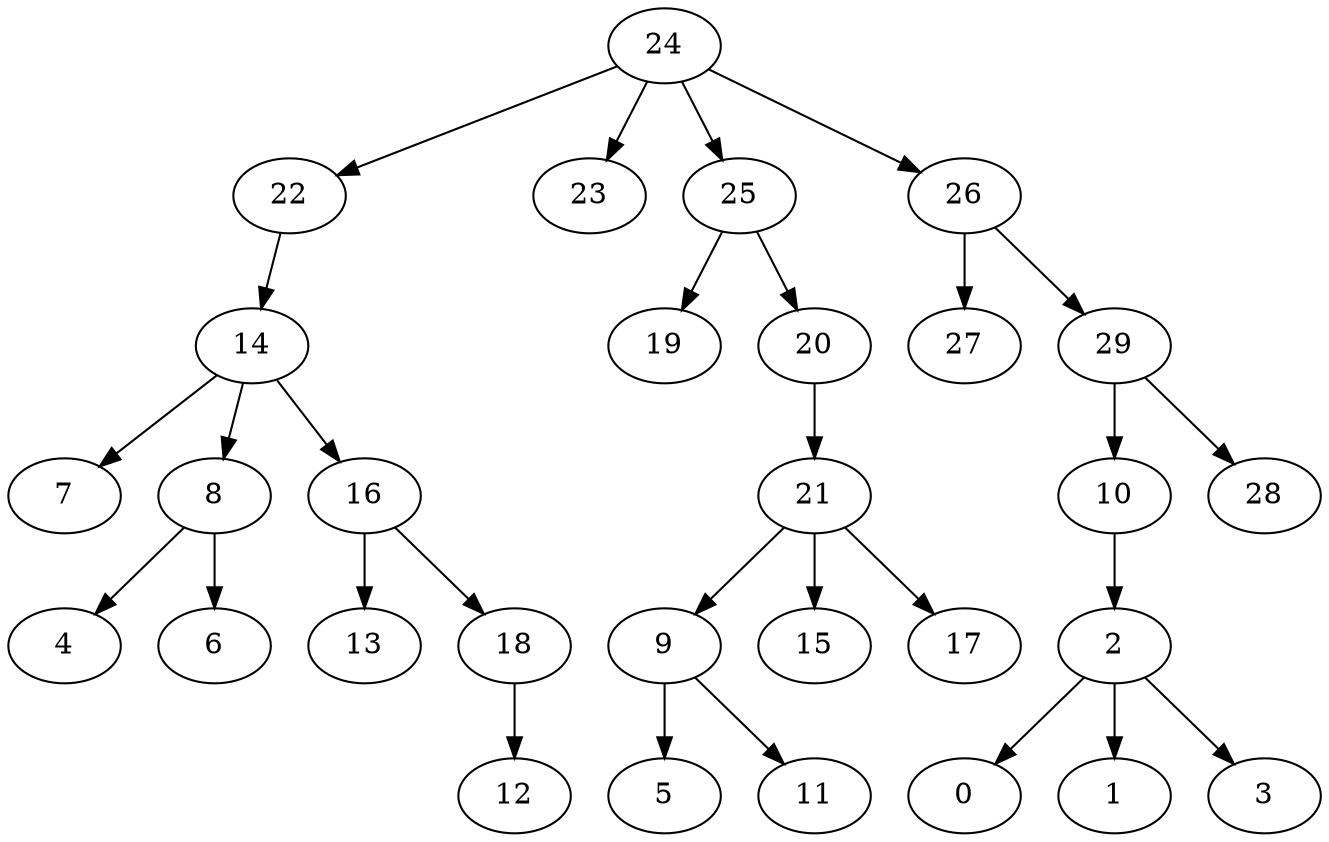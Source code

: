 digraph {
	0 [label = 0]
	1 [label = 1]
	2 [label = 2]
	3 [label = 3]
	4 [label = 4]
	5 [label = 5]
	6 [label = 6]
	7 [label = 7]
	8 [label = 8]
	9 [label = 9]
	10 [label = 10]
	11 [label = 11]
	12 [label = 12]
	13 [label = 13]
	14 [label = 14]
	15 [label = 15]
	16 [label = 16]
	17 [label = 17]
	18 [label = 18]
	19 [label = 19]
	20 [label = 20]
	21 [label = 21]
	22 [label = 22]
	23 [label = 23]
	24 [label = 24]
	25 [label = 25]
	26 [label = 26]
	27 [label = 27]
	28 [label = 28]
	29 [label = 29]
	24->22;
	24->23;
	24->25;
	24->26;
	26->27;
	26->29;
	25->19;
	25->20;
	22->14;
	29->10;
	29->28;
	20->21;
	14->7;
	14->8;
	14->16;
	10->2;
	21->9;
	21->15;
	21->17;
	16->13;
	16->18;
	8->4;
	8->6;
	2->3;
	2->0;
	2->1;
	9->5;
	9->11;
	18->12;
}